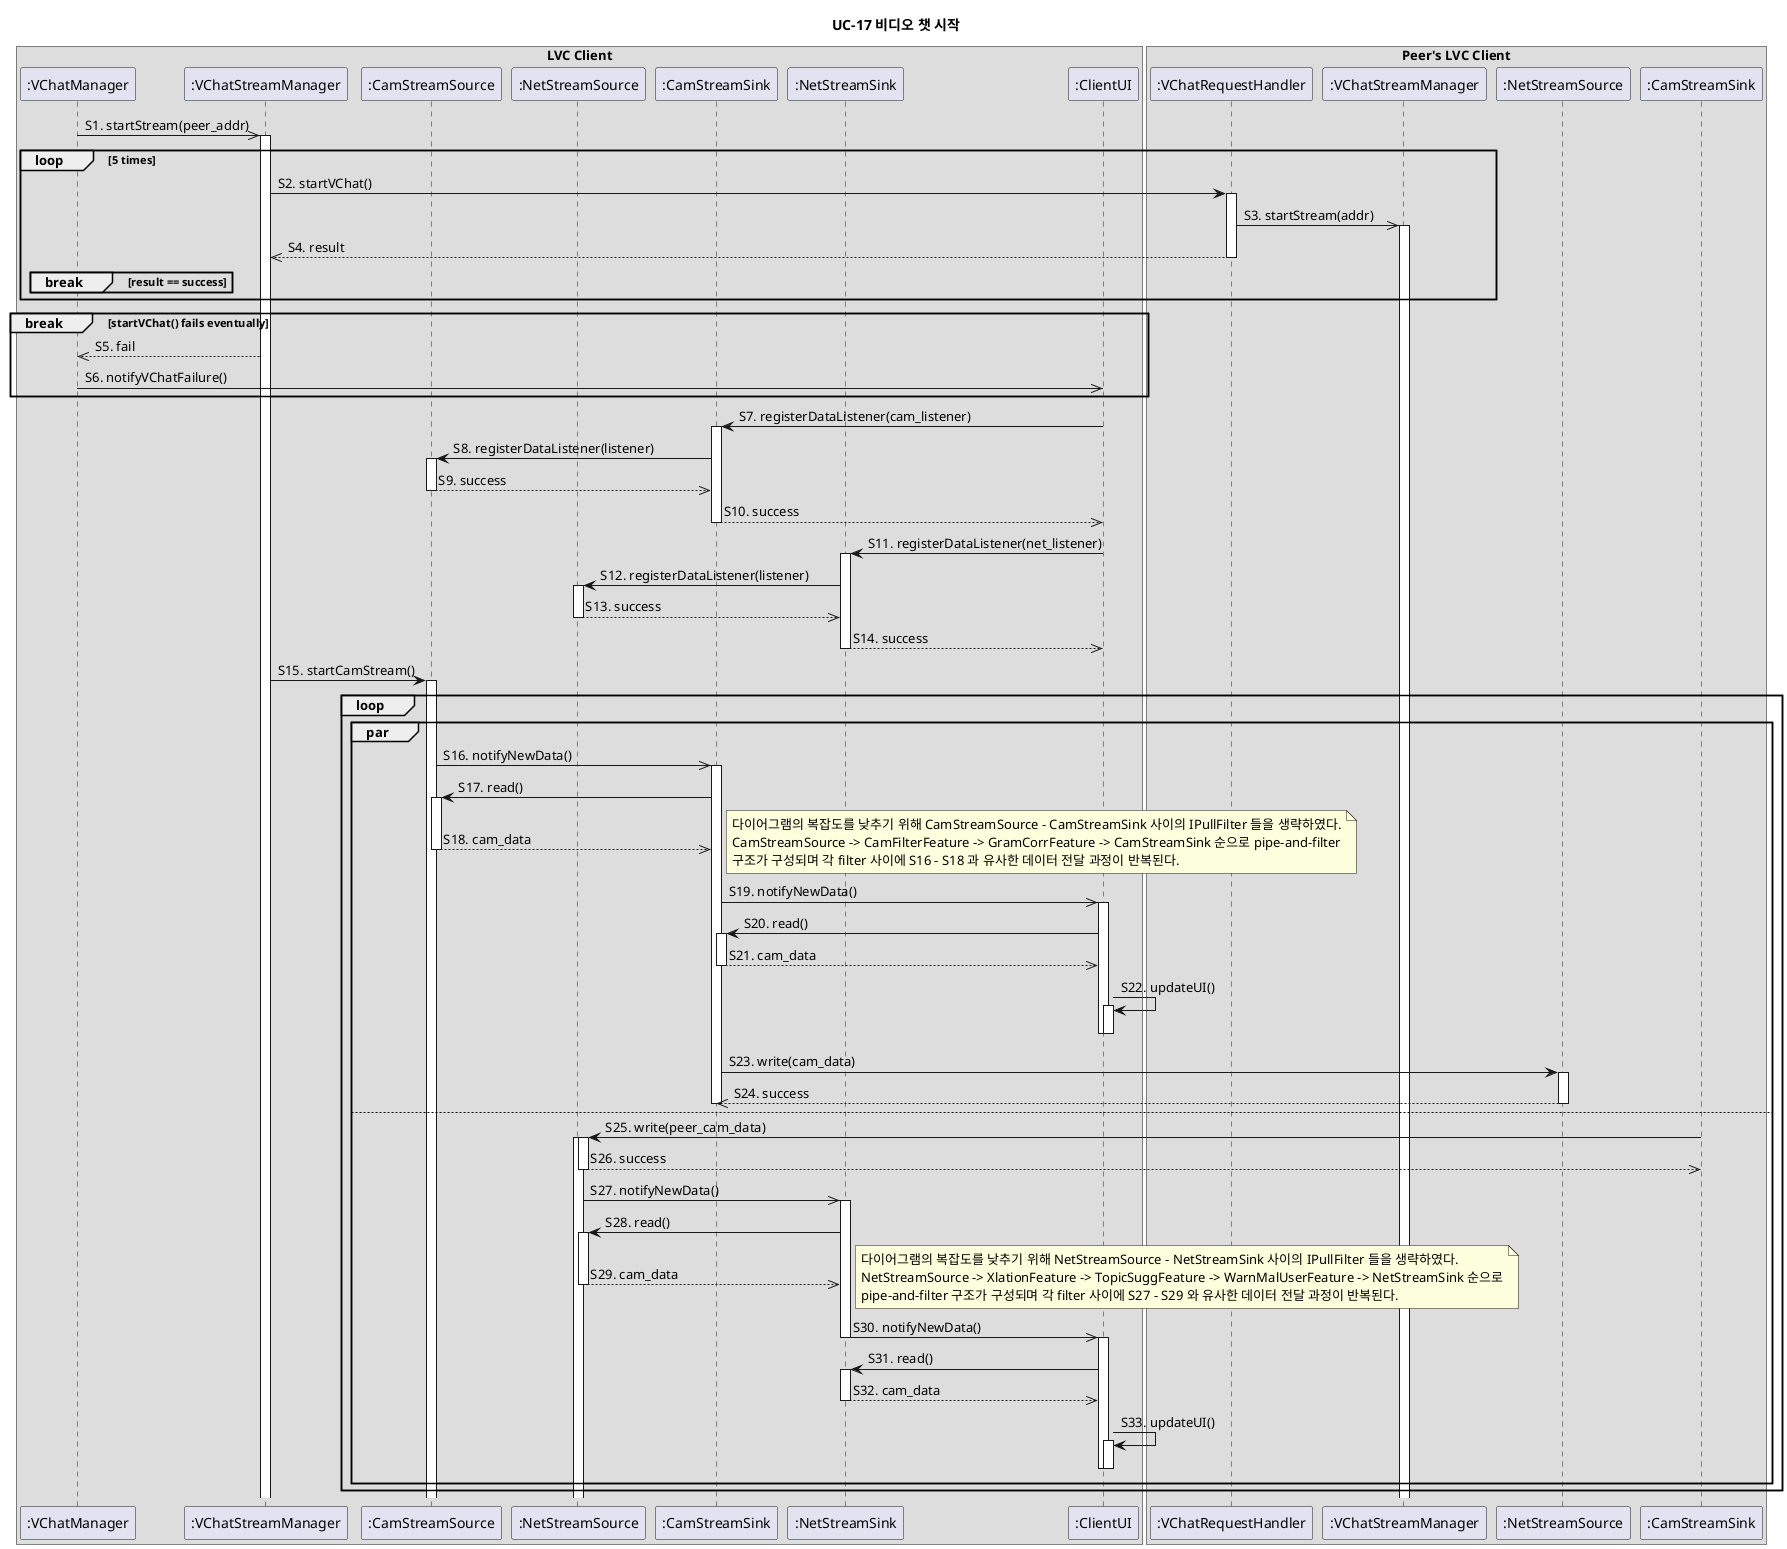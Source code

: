 @startuml

title UC-17 비디오 챗 시작

box "LVC Client"

participant ":VChatManager" as VChatManager
participant ":VChatStreamManager" as VChatStreamManager

participant ":CamStreamSource" as CamStreamSource
participant ":NetStreamSource" as NetStreamSource
participant ":CamStreamSink" as CamStreamSink
participant ":NetStreamSink" as NetStreamSink

participant ":ClientUI" as ClientUI

end box

box "Peer's LVC Client"
participant ":VChatRequestHandler" as PeerVChatRequestHandler
participant ":VChatStreamManager" as PeerVChatStreamManager

participant ":NetStreamSource" as PeerNetStreamSource
participant ":CamStreamSink" as PeerCamStreamSink

end box

VChatManager ->> VChatStreamManager: S1. startStream(peer_addr)
activate VChatStreamManager

loop 5 times
  VChatStreamManager -> PeerVChatRequestHandler: S2. startVChat()
  activate PeerVChatRequestHandler
  
  PeerVChatRequestHandler ->> PeerVChatStreamManager: S3. startStream(addr)
  activate PeerVChatStreamManager
  
  VChatStreamManager <<-- PeerVChatRequestHandler: S4. result
  deactivate PeerVChatRequestHandler
  
  break result == success
  end break
  
end loop

break startVChat() fails eventually
VChatStreamManager -->> VChatManager: S5. fail
VChatManager ->> ClientUI: S6. notifyVChatFailure()
end break

ClientUI -> CamStreamSink: S7. registerDataListener(cam_listener)
activate CamStreamSink

CamStreamSink -> CamStreamSource: S8. registerDataListener(listener)
activate CamStreamSource

CamStreamSink <<-- CamStreamSource: S9. success
deactivate CamStreamSource

ClientUI <<-- CamStreamSink: S10. success
deactivate CamStreamSink

ClientUI -> NetStreamSink: S11. registerDataListener(net_listener)
activate NetStreamSink

NetStreamSink -> NetStreamSource: S12. registerDataListener(listener)
activate NetStreamSource

NetStreamSink <<-- NetStreamSource: S13. success
deactivate NetStreamSource

ClientUI <<-- NetStreamSink: S14. success
deactivate NetStreamSink

VChatStreamManager -> CamStreamSource: S15. startCamStream()
activate CamStreamSource

loop

  par
    
    CamStreamSource ->> CamStreamSink: S16. notifyNewData()
    activate CamStreamSink
    
    CamStreamSink -> CamStreamSource: S17. read()
    activate CamStreamSource
    
    CamStreamSink <<-- CamStreamSource: S18. cam_data
    deactivate CamStreamSource
    
    note right
        다이어그램의 복잡도를 낮추기 위해 CamStreamSource - CamStreamSink 사이의 IPullFilter 들을 생략하였다.
        CamStreamSource -> CamFilterFeature -> GramCorrFeature -> CamStreamSink 순으로 pipe-and-filter
        구조가 구성되며 각 filter 사이에 S16 - S18 과 유사한 데이터 전달 과정이 반복된다.
    end note

    CamStreamSink ->> ClientUI: S19. notifyNewData()
    activate ClientUI
    
    ClientUI -> CamStreamSink: S20. read()
    activate CamStreamSink
    
    ClientUI <<-- CamStreamSink: S21. cam_data
    deactivate CamStreamSink
    
    ClientUI -> ClientUI: S22. updateUI()
    activate ClientUI
    deactivate ClientUI
    deactivate ClientUI
    
    CamStreamSink -> PeerNetStreamSource: S23. write(cam_data)
    activate PeerNetStreamSource
    
    CamStreamSink <<-- PeerNetStreamSource: S24. success
    deactivate PeerNetStreamSource
    deactivate CamStreamSink
  
  else
  
    PeerCamStreamSink -> NetStreamSource: S25. write(peer_cam_data)
    activate NetStreamSource
    activate NetStreamSource
    
    PeerCamStreamSink <<-- NetStreamSource: S26. success
    deactivate NetStreamSource
    
    NetStreamSource ->> NetStreamSink: S27. notifyNewData()
    activate NetStreamSink
    
    NetStreamSink -> NetStreamSource: S28. read()
    activate NetStreamSource
    
    NetStreamSink <<-- NetStreamSource: S29. cam_data
    deactivate NetStreamSource

    note right
        다이어그램의 복잡도를 낮추기 위해 NetStreamSource - NetStreamSink 사이의 IPullFilter 들을 생략하였다.
        NetStreamSource -> XlationFeature -> TopicSuggFeature -> WarnMalUserFeature -> NetStreamSink 순으로
        pipe-and-filter 구조가 구성되며 각 filter 사이에 S27 - S29 와 유사한 데이터 전달 과정이 반복된다.
    end note

    NetStreamSink ->> ClientUI: S30. notifyNewData()
    deactivate NetStreamSink
    activate ClientUI
    
    ClientUI -> NetStreamSink: S31. read()
    activate NetStreamSink
    
    ClientUI <<-- NetStreamSink: S32. cam_data
    deactivate NetStreamSink
    
    ClientUI -> ClientUI: S33. updateUI()
    activate ClientUI
    deactivate ClientUI
    deactivate ClientUI
  
  end par

end loop

@enduml
